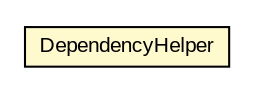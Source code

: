 #!/usr/local/bin/dot
#
# Class diagram 
# Generated by UMLGraph version R5_6-24-gf6e263 (http://www.umlgraph.org/)
#

digraph G {
	edge [fontname="arial",fontsize=10,labelfontname="arial",labelfontsize=10];
	node [fontname="arial",fontsize=10,shape=plaintext];
	nodesep=0.25;
	ranksep=0.5;
	// org.miloss.fgsms.agentcore.DependencyHelper
	c324142 [label=<<table title="org.miloss.fgsms.agentcore.DependencyHelper" border="0" cellborder="1" cellspacing="0" cellpadding="2" port="p" bgcolor="lemonChiffon" href="./DependencyHelper.html">
		<tr><td><table border="0" cellspacing="0" cellpadding="1">
<tr><td align="center" balign="center"> DependencyHelper </td></tr>
		</table></td></tr>
		</table>>, URL="./DependencyHelper.html", fontname="arial", fontcolor="black", fontsize=10.0];
}

